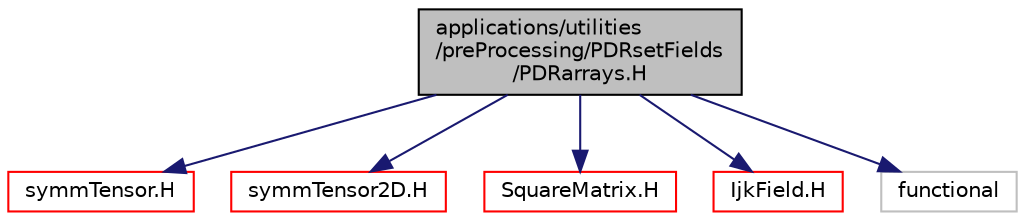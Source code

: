 digraph "applications/utilities/preProcessing/PDRsetFields/PDRarrays.H"
{
  bgcolor="transparent";
  edge [fontname="Helvetica",fontsize="10",labelfontname="Helvetica",labelfontsize="10"];
  node [fontname="Helvetica",fontsize="10",shape=record];
  Node1 [label="applications/utilities\l/preProcessing/PDRsetFields\l/PDRarrays.H",height=0.2,width=0.4,color="black", fillcolor="grey75", style="filled" fontcolor="black"];
  Node1 -> Node2 [color="midnightblue",fontsize="10",style="solid",fontname="Helvetica"];
  Node2 [label="symmTensor.H",height=0.2,width=0.4,color="red",URL="$symmTensor_8H.html"];
  Node1 -> Node3 [color="midnightblue",fontsize="10",style="solid",fontname="Helvetica"];
  Node3 [label="symmTensor2D.H",height=0.2,width=0.4,color="red",URL="$symmTensor2D_8H.html"];
  Node1 -> Node4 [color="midnightblue",fontsize="10",style="solid",fontname="Helvetica"];
  Node4 [label="SquareMatrix.H",height=0.2,width=0.4,color="red",URL="$SquareMatrix_8H.html"];
  Node1 -> Node5 [color="midnightblue",fontsize="10",style="solid",fontname="Helvetica"];
  Node5 [label="IjkField.H",height=0.2,width=0.4,color="red",URL="$IjkField_8H.html"];
  Node1 -> Node6 [color="midnightblue",fontsize="10",style="solid",fontname="Helvetica"];
  Node6 [label="functional",height=0.2,width=0.4,color="grey75"];
}
